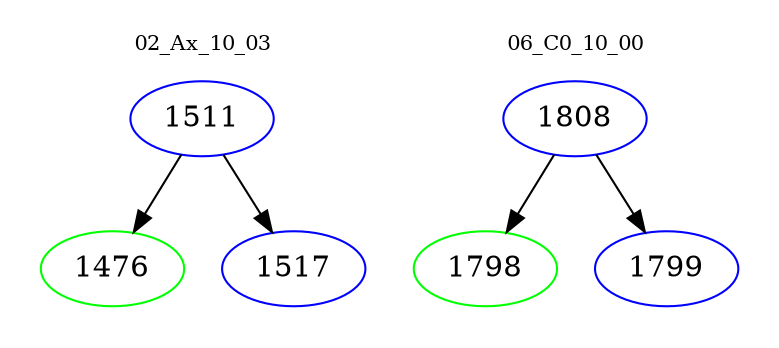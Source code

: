 digraph{
subgraph cluster_0 {
color = white
label = "02_Ax_10_03";
fontsize=10;
T0_1511 [label="1511", color="blue"]
T0_1511 -> T0_1476 [color="black"]
T0_1476 [label="1476", color="green"]
T0_1511 -> T0_1517 [color="black"]
T0_1517 [label="1517", color="blue"]
}
subgraph cluster_1 {
color = white
label = "06_C0_10_00";
fontsize=10;
T1_1808 [label="1808", color="blue"]
T1_1808 -> T1_1798 [color="black"]
T1_1798 [label="1798", color="green"]
T1_1808 -> T1_1799 [color="black"]
T1_1799 [label="1799", color="blue"]
}
}
